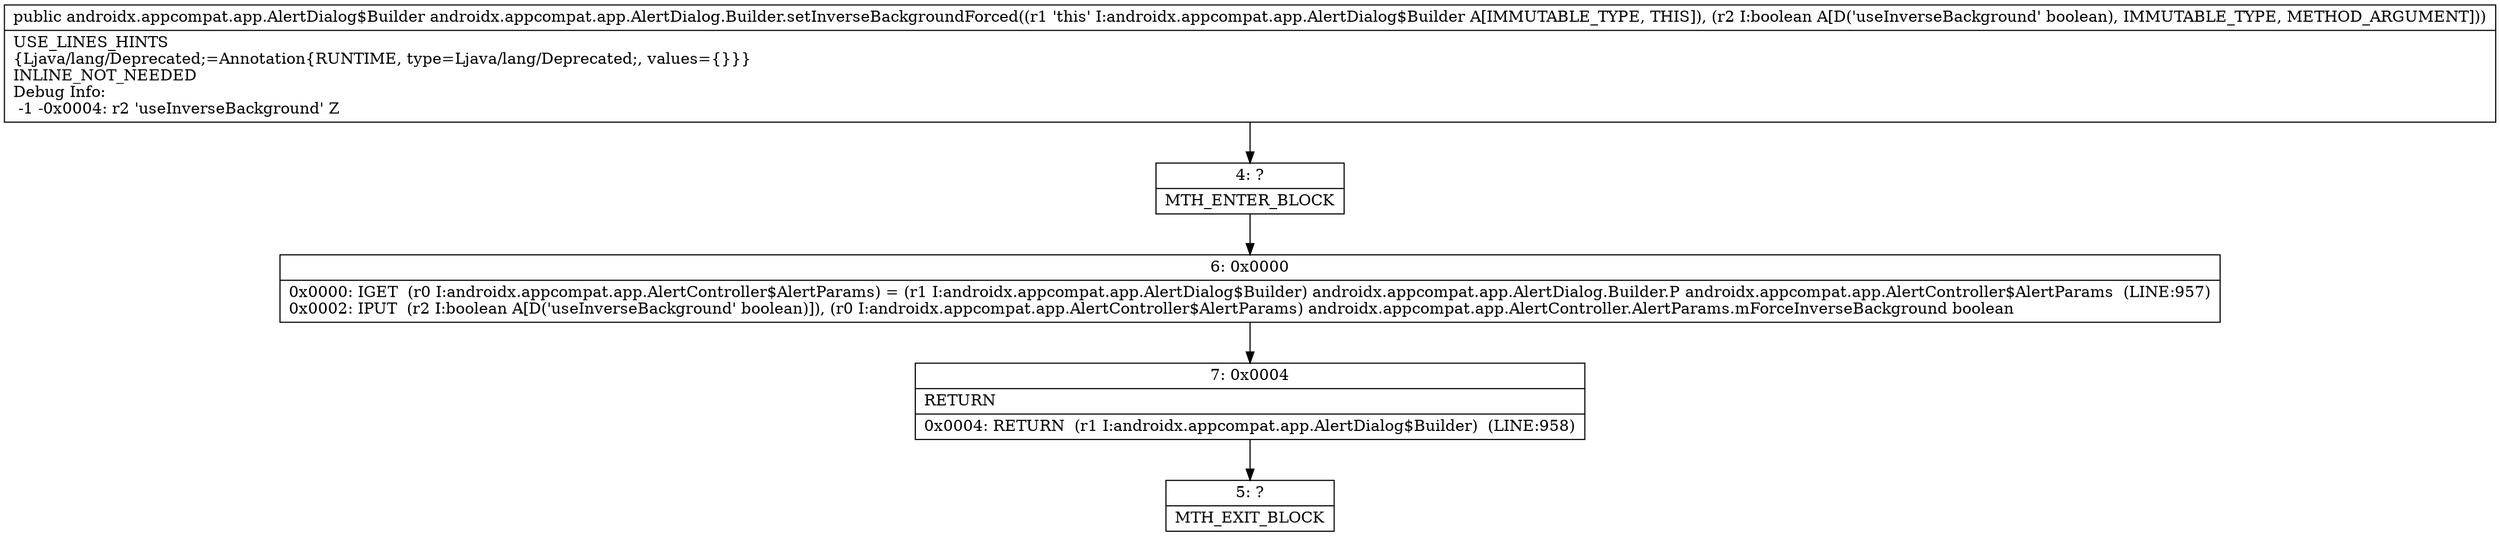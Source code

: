 digraph "CFG forandroidx.appcompat.app.AlertDialog.Builder.setInverseBackgroundForced(Z)Landroidx\/appcompat\/app\/AlertDialog$Builder;" {
Node_4 [shape=record,label="{4\:\ ?|MTH_ENTER_BLOCK\l}"];
Node_6 [shape=record,label="{6\:\ 0x0000|0x0000: IGET  (r0 I:androidx.appcompat.app.AlertController$AlertParams) = (r1 I:androidx.appcompat.app.AlertDialog$Builder) androidx.appcompat.app.AlertDialog.Builder.P androidx.appcompat.app.AlertController$AlertParams  (LINE:957)\l0x0002: IPUT  (r2 I:boolean A[D('useInverseBackground' boolean)]), (r0 I:androidx.appcompat.app.AlertController$AlertParams) androidx.appcompat.app.AlertController.AlertParams.mForceInverseBackground boolean \l}"];
Node_7 [shape=record,label="{7\:\ 0x0004|RETURN\l|0x0004: RETURN  (r1 I:androidx.appcompat.app.AlertDialog$Builder)  (LINE:958)\l}"];
Node_5 [shape=record,label="{5\:\ ?|MTH_EXIT_BLOCK\l}"];
MethodNode[shape=record,label="{public androidx.appcompat.app.AlertDialog$Builder androidx.appcompat.app.AlertDialog.Builder.setInverseBackgroundForced((r1 'this' I:androidx.appcompat.app.AlertDialog$Builder A[IMMUTABLE_TYPE, THIS]), (r2 I:boolean A[D('useInverseBackground' boolean), IMMUTABLE_TYPE, METHOD_ARGUMENT]))  | USE_LINES_HINTS\l\{Ljava\/lang\/Deprecated;=Annotation\{RUNTIME, type=Ljava\/lang\/Deprecated;, values=\{\}\}\}\lINLINE_NOT_NEEDED\lDebug Info:\l  \-1 \-0x0004: r2 'useInverseBackground' Z\l}"];
MethodNode -> Node_4;Node_4 -> Node_6;
Node_6 -> Node_7;
Node_7 -> Node_5;
}

